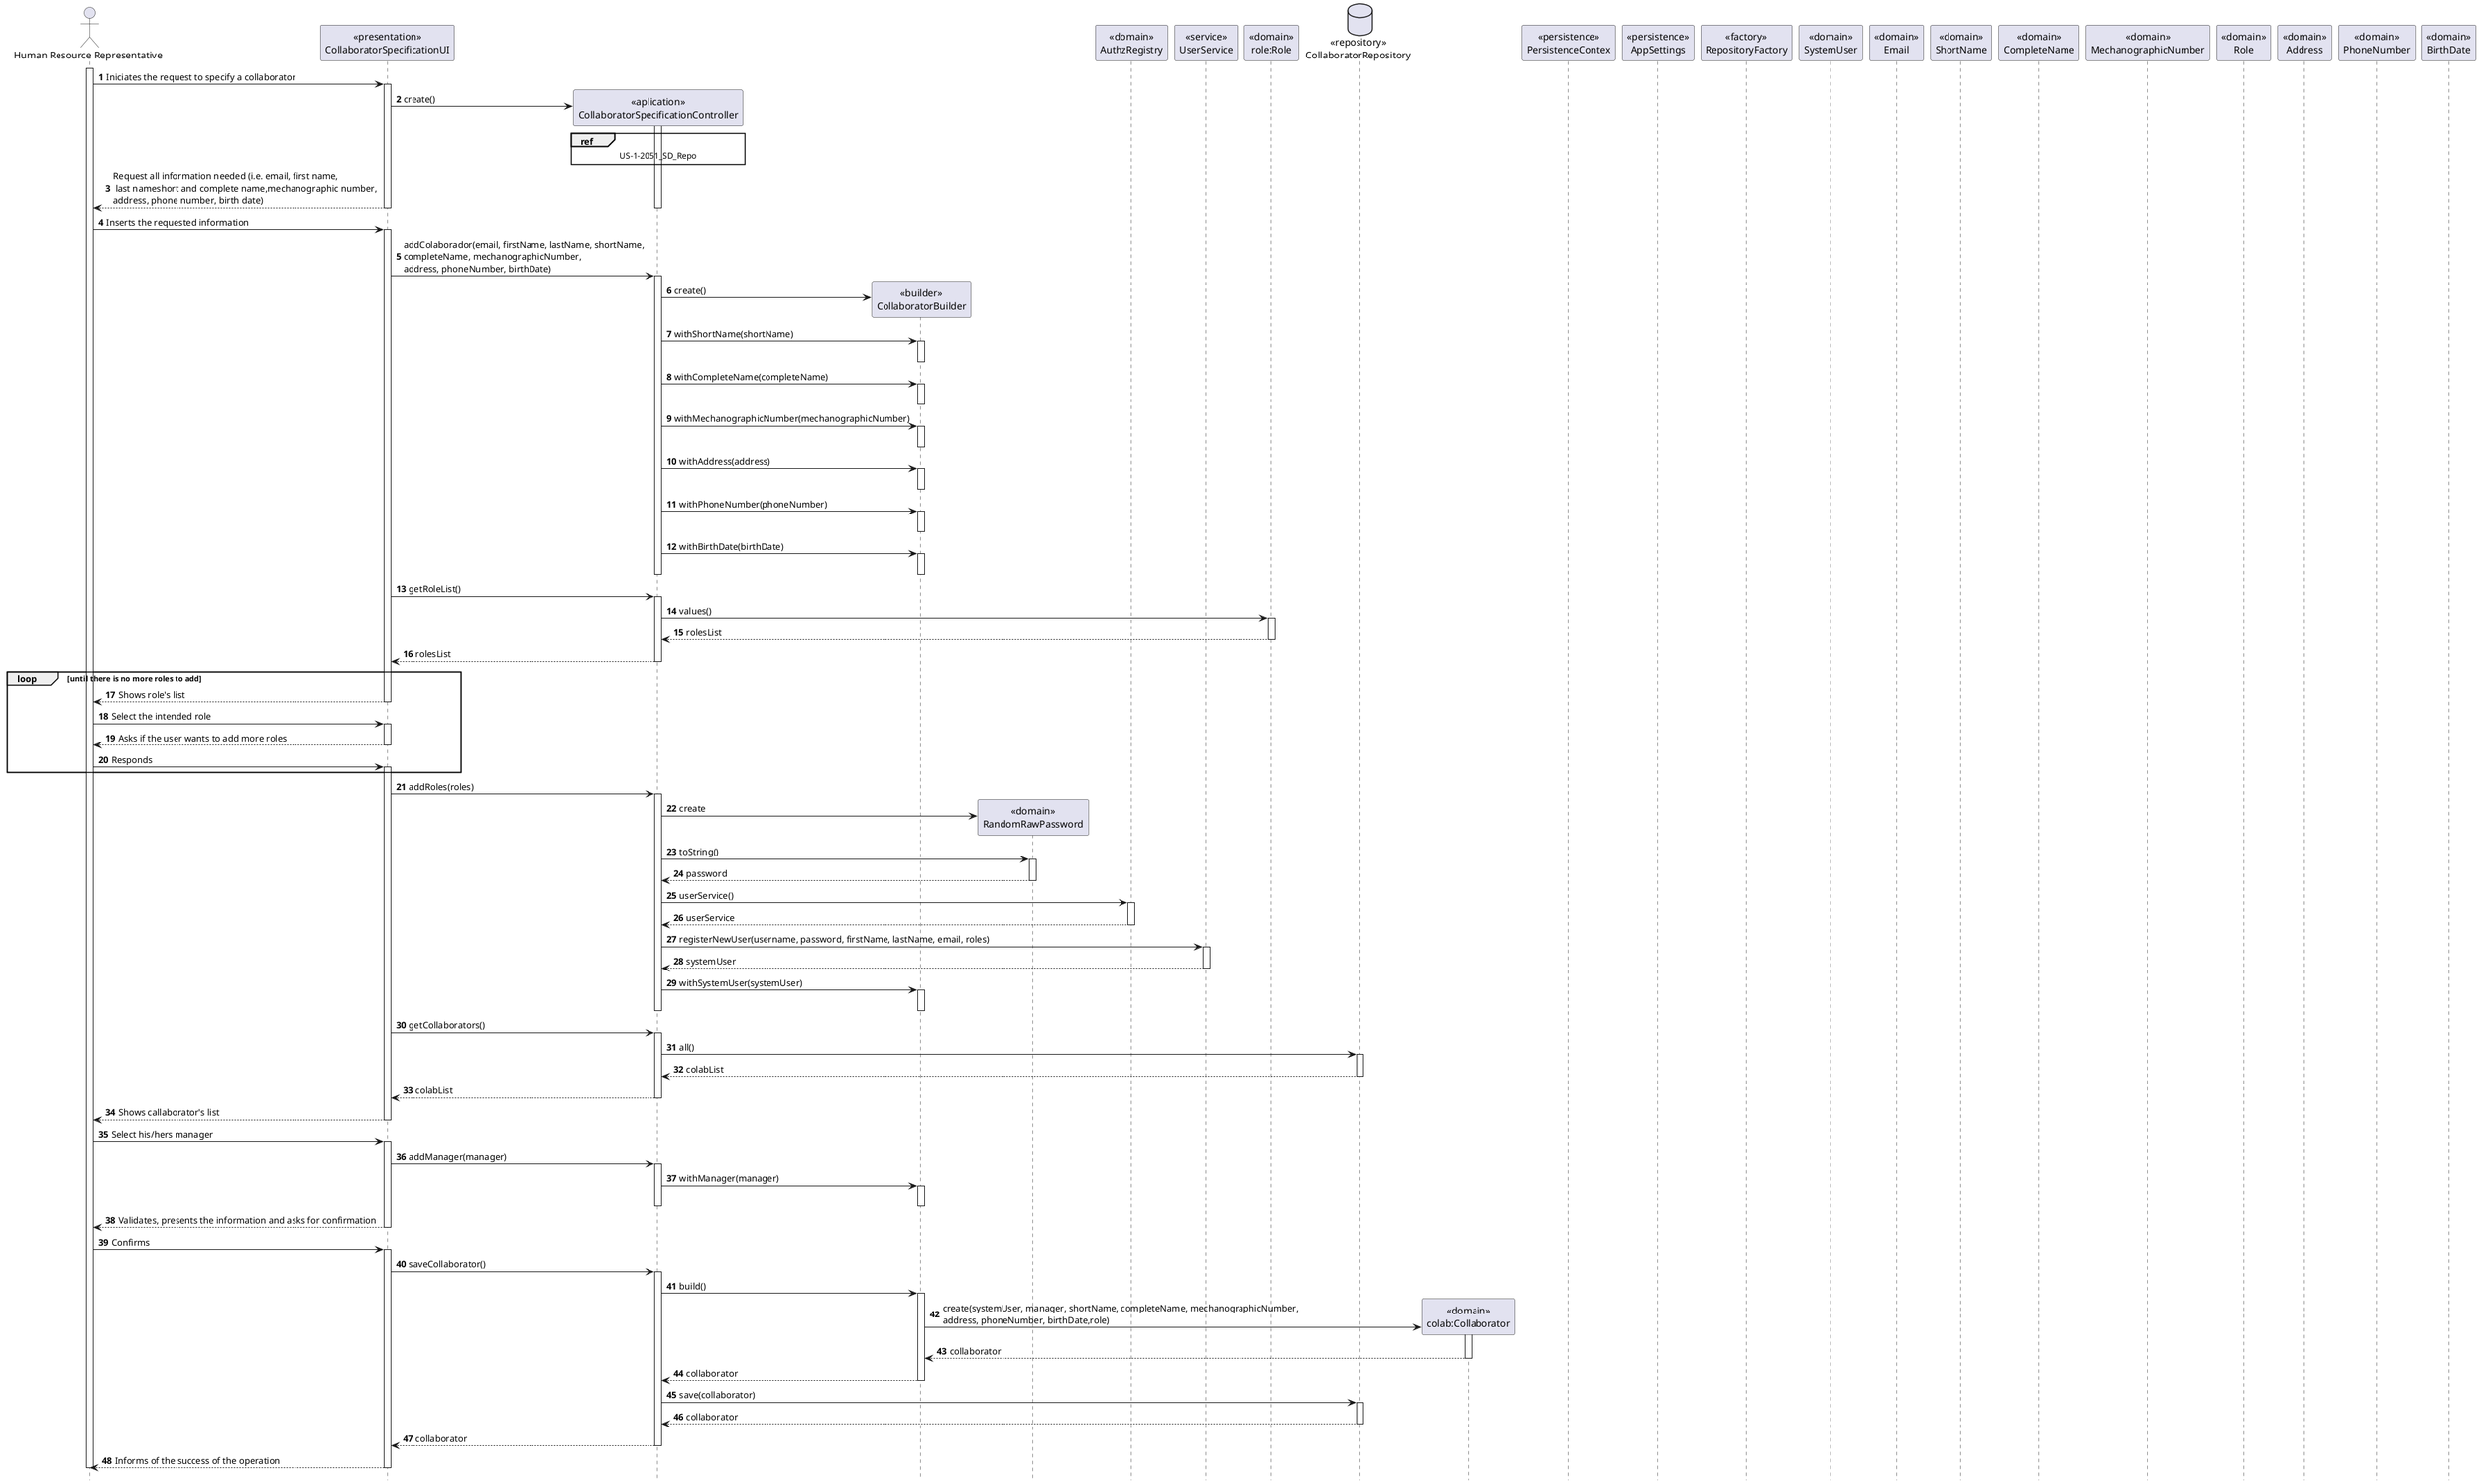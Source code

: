 @startuml
autonumber
hide footbox

actor "Human Resource Representative" as HRR

participant "<<presentation>>\nCollaboratorSpecificationUI" as UI
participant "<<aplication>>\nCollaboratorSpecificationController" as CTRL
participant "<<builder>>\nCollaboratorBuilder" as CB
participant "<<domain>>\nRandomRawPassword" as PASS
participant "<<domain>>\nAuthzRegistry" as AUTH
participant "<<service>>\nUserService" as US
participant "<<domain>>\nrole:Role" as ROLE
database "<<repository>>\nCollaboratorRepository" as CR
participant "<<domain>>\ncolab:Collaborator" as COLAB
participant "<<persistence>>\nPersistenceContex" as PC
participant "<<persistence>>\nAppSettings" as AS
participant "<<factory>>\nRepositoryFactory" as RF
participant "<<domain>>\nSystemUser" as U
participant "<<domain>>\nEmail" as EM
participant "<<domain>>\nShortName" as SN
participant "<<domain>>\nCompleteName" as CN
participant "<<domain>>\nMechanographicNumber" as MN
participant "<<domain>>\nRole" as R
participant "<<domain>>\nAddress" as A
participant "<<domain>>\nPhoneNumber" as PN
participant "<<domain>>\nBirthDate" as BD

activate HRR

HRR-> UI : Iniciates the request to specify a collaborator
activate UI

UI-> CTRL** : create()
activate CTRL
ref over CTRL
US-1-2051_SD_Repo
end ref

UI --> HRR: Request all information needed (i.e. email, first name,\n last nameshort and complete name,mechanographic number, \naddress, phone number, birth date)
deactivate CTRL
deactivate UI
HRR-> UI : Inserts the requested information
activate UI
UI-> CTRL : addColaborador(email, firstName, lastName, shortName, \ncompleteName, mechanographicNumber,\naddress, phoneNumber, birthDate)
activate CTRL

CTRL-> CB** : create()
CTRL-> CB : withShortName(shortName)
activate CB
deactivate CB
CTRL-> CB : withCompleteName(completeName)
activate CB
deactivate CB
CTRL-> CB : withMechanographicNumber(mechanographicNumber)
activate CB
deactivate CB
CTRL-> CB : withAddress(address)
activate CB
deactivate CB
CTRL-> CB : withPhoneNumber(phoneNumber)
activate CB
deactivate CB
CTRL-> CB : withBirthDate(birthDate)
activate CB
deactivate CB
deactivate CTRL

UI-> CTRL : getRoleList()
activate CTRL

CTRL-> ROLE : values()
activate ROLE

ROLE--> CTRL : rolesList
deactivate ROLE
CTRL--> UI : rolesList
deactivate CTRL

loop until there is no more roles to add
UI --> HRR: Shows role's list
deactivate UI

HRR-> UI : Select the intended role
activate UI

UI --> HRR: Asks if the user wants to add more roles
deactivate UI

HRR-> UI : Responds
activate UI
end

UI-> CTRL : addRoles(roles)
activate CTRL

CTRL-> PASS** : create
CTRL-> PASS : toString()
activate PASS

PASS--> CTRL : password
deactivate PASS

CTRL-> AUTH : userService()
activate AUTH

AUTH --> CTRL : userService
deactivate AUTH

CTRL-> US : registerNewUser(username, password, firstName, lastName, email, roles)
activate US

US --> CTRL : systemUser
deactivate US

CTRL-> CB : withSystemUser(systemUser)
activate CB
deactivate CB
deactivate CTRL

UI-> CTRL : getCollaborators()
activate CTRL
CTRL-> CR : all()
activate CR

CR--> CTRL : colabList
deactivate CR

CTRL--> UI : colabList
deactivate CTRL
deactivate CR

UI --> HRR: Shows callaborator's list
deactivate UI

HRR-> UI : Select his/hers manager
activate UI

UI-> CTRL : addManager(manager)
activate CTRL

CTRL -> CB : withManager(manager)
activate CB
deactivate CB
deactivate CTRL

UI --> HRR: Validates, presents the information and asks for confirmation
deactivate UI

deactivate UI
HRR-> UI : Confirms
activate UI

UI-> CTRL : saveCollaborator()
activate CTRL

CTRL-> CB : build()
activate CB
CB-> COLAB** : create(systemUser, manager, shortName, completeName, mechanographicNumber,\naddress, phoneNumber, birthDate,role)
activate COLAB

COLAB --> CB : collaborator
deactivate COLAB
CB --> CTRL : collaborator
deactivate CB

CTRL-> CR : save(collaborator)
activate CR
CR --> CTRL : collaborator
deactivate CR
CTRL --> UI : collaborator
deactivate CTRL

UI --> HRR: Informs of the success of the operation
deactivate UI
deactivate HRR

@enduml